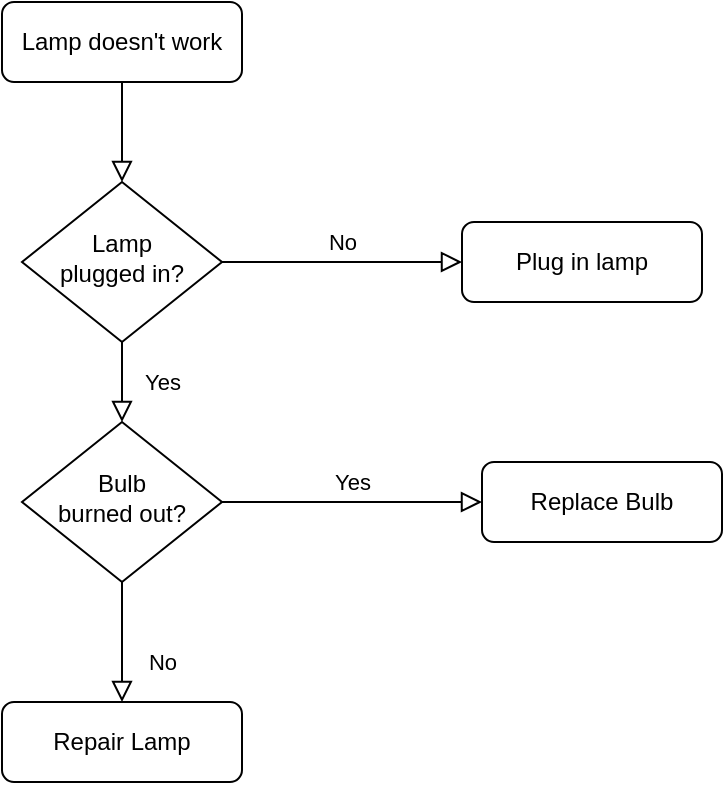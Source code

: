 <mxfile version="21.7.5" type="github" pages="2">
  <diagram id="C5RBs43oDa-KdzZeNtuy" name="Page-1">
    <mxGraphModel dx="1050" dy="566" grid="1" gridSize="10" guides="1" tooltips="1" connect="1" arrows="1" fold="1" page="1" pageScale="1" pageWidth="827" pageHeight="1169" math="0" shadow="0">
      <root>
        <mxCell id="WIyWlLk6GJQsqaUBKTNV-0" />
        <mxCell id="WIyWlLk6GJQsqaUBKTNV-1" parent="WIyWlLk6GJQsqaUBKTNV-0" />
        <mxCell id="WIyWlLk6GJQsqaUBKTNV-2" value="" style="rounded=0;html=1;jettySize=auto;orthogonalLoop=1;fontSize=11;endArrow=block;endFill=0;endSize=8;strokeWidth=1;shadow=0;labelBackgroundColor=none;edgeStyle=orthogonalEdgeStyle;" parent="WIyWlLk6GJQsqaUBKTNV-1" source="WIyWlLk6GJQsqaUBKTNV-3" target="WIyWlLk6GJQsqaUBKTNV-6" edge="1">
          <mxGeometry relative="1" as="geometry" />
        </mxCell>
        <mxCell id="WIyWlLk6GJQsqaUBKTNV-3" value="Lamp doesn&#39;t work" style="rounded=1;whiteSpace=wrap;html=1;fontSize=12;glass=0;strokeWidth=1;shadow=0;" parent="WIyWlLk6GJQsqaUBKTNV-1" vertex="1">
          <mxGeometry x="160" y="80" width="120" height="40" as="geometry" />
        </mxCell>
        <mxCell id="WIyWlLk6GJQsqaUBKTNV-4" value="Yes" style="rounded=0;html=1;jettySize=auto;orthogonalLoop=1;fontSize=11;endArrow=block;endFill=0;endSize=8;strokeWidth=1;shadow=0;labelBackgroundColor=none;edgeStyle=orthogonalEdgeStyle;" parent="WIyWlLk6GJQsqaUBKTNV-1" source="WIyWlLk6GJQsqaUBKTNV-6" target="WIyWlLk6GJQsqaUBKTNV-10" edge="1">
          <mxGeometry y="20" relative="1" as="geometry">
            <mxPoint as="offset" />
          </mxGeometry>
        </mxCell>
        <mxCell id="WIyWlLk6GJQsqaUBKTNV-5" value="No" style="edgeStyle=orthogonalEdgeStyle;rounded=0;html=1;jettySize=auto;orthogonalLoop=1;fontSize=11;endArrow=block;endFill=0;endSize=8;strokeWidth=1;shadow=0;labelBackgroundColor=none;" parent="WIyWlLk6GJQsqaUBKTNV-1" source="WIyWlLk6GJQsqaUBKTNV-6" target="WIyWlLk6GJQsqaUBKTNV-7" edge="1">
          <mxGeometry y="10" relative="1" as="geometry">
            <mxPoint as="offset" />
          </mxGeometry>
        </mxCell>
        <mxCell id="WIyWlLk6GJQsqaUBKTNV-6" value="Lamp&lt;br&gt;plugged in?" style="rhombus;whiteSpace=wrap;html=1;shadow=0;fontFamily=Helvetica;fontSize=12;align=center;strokeWidth=1;spacing=6;spacingTop=-4;" parent="WIyWlLk6GJQsqaUBKTNV-1" vertex="1">
          <mxGeometry x="170" y="170" width="100" height="80" as="geometry" />
        </mxCell>
        <mxCell id="WIyWlLk6GJQsqaUBKTNV-7" value="Plug in lamp" style="rounded=1;whiteSpace=wrap;html=1;fontSize=12;glass=0;strokeWidth=1;shadow=0;" parent="WIyWlLk6GJQsqaUBKTNV-1" vertex="1">
          <mxGeometry x="390" y="190" width="120" height="40" as="geometry" />
        </mxCell>
        <mxCell id="WIyWlLk6GJQsqaUBKTNV-8" value="No" style="rounded=0;html=1;jettySize=auto;orthogonalLoop=1;fontSize=11;endArrow=block;endFill=0;endSize=8;strokeWidth=1;shadow=0;labelBackgroundColor=none;edgeStyle=orthogonalEdgeStyle;" parent="WIyWlLk6GJQsqaUBKTNV-1" source="WIyWlLk6GJQsqaUBKTNV-10" target="WIyWlLk6GJQsqaUBKTNV-11" edge="1">
          <mxGeometry x="0.333" y="20" relative="1" as="geometry">
            <mxPoint as="offset" />
          </mxGeometry>
        </mxCell>
        <mxCell id="WIyWlLk6GJQsqaUBKTNV-9" value="Yes" style="edgeStyle=orthogonalEdgeStyle;rounded=0;html=1;jettySize=auto;orthogonalLoop=1;fontSize=11;endArrow=block;endFill=0;endSize=8;strokeWidth=1;shadow=0;labelBackgroundColor=none;" parent="WIyWlLk6GJQsqaUBKTNV-1" source="WIyWlLk6GJQsqaUBKTNV-10" target="WIyWlLk6GJQsqaUBKTNV-12" edge="1">
          <mxGeometry y="10" relative="1" as="geometry">
            <mxPoint as="offset" />
          </mxGeometry>
        </mxCell>
        <mxCell id="WIyWlLk6GJQsqaUBKTNV-10" value="Bulb&lt;br&gt;burned out?" style="rhombus;whiteSpace=wrap;html=1;shadow=0;fontFamily=Helvetica;fontSize=12;align=center;strokeWidth=1;spacing=6;spacingTop=-4;" parent="WIyWlLk6GJQsqaUBKTNV-1" vertex="1">
          <mxGeometry x="170" y="290" width="100" height="80" as="geometry" />
        </mxCell>
        <mxCell id="WIyWlLk6GJQsqaUBKTNV-11" value="Repair Lamp" style="rounded=1;whiteSpace=wrap;html=1;fontSize=12;glass=0;strokeWidth=1;shadow=0;" parent="WIyWlLk6GJQsqaUBKTNV-1" vertex="1">
          <mxGeometry x="160" y="430" width="120" height="40" as="geometry" />
        </mxCell>
        <mxCell id="WIyWlLk6GJQsqaUBKTNV-12" value="Replace Bulb" style="rounded=1;whiteSpace=wrap;html=1;fontSize=12;glass=0;strokeWidth=1;shadow=0;" parent="WIyWlLk6GJQsqaUBKTNV-1" vertex="1">
          <mxGeometry x="400" y="310" width="120" height="40" as="geometry" />
        </mxCell>
      </root>
    </mxGraphModel>
  </diagram>
  <diagram id="FDioKCr2nO5nUcp54in3" name="Page-2">
    <mxGraphModel dx="2577" dy="943" grid="1" gridSize="10" guides="1" tooltips="1" connect="1" arrows="1" fold="1" page="1" pageScale="1" pageWidth="827" pageHeight="1169" math="0" shadow="0">
      <root>
        <mxCell id="0" />
        <mxCell id="1" parent="0" />
        <mxCell id="IO8sLqoogdFQo4tIRXj0-21" style="edgeStyle=orthogonalEdgeStyle;rounded=0;orthogonalLoop=1;jettySize=auto;html=1;entryX=0.5;entryY=0;entryDx=0;entryDy=0;entryPerimeter=0;" edge="1" parent="1" source="IO8sLqoogdFQo4tIRXj0-1" target="IO8sLqoogdFQo4tIRXj0-20">
          <mxGeometry relative="1" as="geometry">
            <Array as="points">
              <mxPoint x="640" y="800" />
              <mxPoint x="800" y="800" />
              <mxPoint x="800" y="750" />
            </Array>
          </mxGeometry>
        </mxCell>
        <mxCell id="IO8sLqoogdFQo4tIRXj0-1" value="Login" style="ellipse;whiteSpace=wrap;html=1;" vertex="1" parent="1">
          <mxGeometry x="570" y="490" width="120" height="80" as="geometry" />
        </mxCell>
        <mxCell id="IO8sLqoogdFQo4tIRXj0-4" value="" style="edgeStyle=orthogonalEdgeStyle;rounded=0;orthogonalLoop=1;jettySize=auto;html=1;" edge="1" parent="1" source="IO8sLqoogdFQo4tIRXj0-2" target="IO8sLqoogdFQo4tIRXj0-3">
          <mxGeometry relative="1" as="geometry" />
        </mxCell>
        <mxCell id="IO8sLqoogdFQo4tIRXj0-2" value="Saytni Umumiy Qismi" style="rounded=0;whiteSpace=wrap;html=1;" vertex="1" parent="1">
          <mxGeometry x="275.5" y="40" width="129" height="60" as="geometry" />
        </mxCell>
        <mxCell id="IO8sLqoogdFQo4tIRXj0-6" value="" style="edgeStyle=orthogonalEdgeStyle;rounded=0;orthogonalLoop=1;jettySize=auto;html=1;" edge="1" parent="1" source="IO8sLqoogdFQo4tIRXj0-3" target="IO8sLqoogdFQo4tIRXj0-5">
          <mxGeometry relative="1" as="geometry" />
        </mxCell>
        <mxCell id="IO8sLqoogdFQo4tIRXj0-3" value="Mashinlarni ko&#39;zdan kechirsh" style="whiteSpace=wrap;html=1;rounded=0;" vertex="1" parent="1">
          <mxGeometry x="280" y="180" width="120" height="60" as="geometry" />
        </mxCell>
        <mxCell id="IO8sLqoogdFQo4tIRXj0-8" value="" style="edgeStyle=orthogonalEdgeStyle;rounded=0;orthogonalLoop=1;jettySize=auto;html=1;" edge="1" parent="1" source="IO8sLqoogdFQo4tIRXj0-5" target="IO8sLqoogdFQo4tIRXj0-11">
          <mxGeometry relative="1" as="geometry">
            <mxPoint x="630" y="350" as="targetPoint" />
            <Array as="points">
              <mxPoint x="560" y="350" />
              <mxPoint x="560" y="350" />
            </Array>
          </mxGeometry>
        </mxCell>
        <mxCell id="IO8sLqoogdFQo4tIRXj0-18" value="" style="edgeStyle=orthogonalEdgeStyle;rounded=0;orthogonalLoop=1;jettySize=auto;html=1;" edge="1" parent="1" source="IO8sLqoogdFQo4tIRXj0-5" target="IO8sLqoogdFQo4tIRXj0-17">
          <mxGeometry relative="1" as="geometry" />
        </mxCell>
        <mxCell id="IO8sLqoogdFQo4tIRXj0-5" value="" style="rhombus;whiteSpace=wrap;html=1;rounded=0;" vertex="1" parent="1">
          <mxGeometry x="300" y="310" width="80" height="80" as="geometry" />
        </mxCell>
        <mxCell id="IO8sLqoogdFQo4tIRXj0-9" value="Xaridorga yoqsa &quot;Buy Now&quot; tugmasini bosadi va keyingi oynaga o&#39;tadi" style="text;html=1;strokeColor=none;fillColor=none;align=center;verticalAlign=middle;whiteSpace=wrap;rounded=0;" vertex="1" parent="1">
          <mxGeometry x="400" y="300" width="176" height="30" as="geometry" />
        </mxCell>
        <mxCell id="IO8sLqoogdFQo4tIRXj0-13" value="" style="edgeStyle=orthogonalEdgeStyle;rounded=0;orthogonalLoop=1;jettySize=auto;html=1;" edge="1" parent="1" source="IO8sLqoogdFQo4tIRXj0-11" target="IO8sLqoogdFQo4tIRXj0-12">
          <mxGeometry relative="1" as="geometry" />
        </mxCell>
        <mxCell id="IO8sLqoogdFQo4tIRXj0-14" style="edgeStyle=orthogonalEdgeStyle;rounded=0;orthogonalLoop=1;jettySize=auto;html=1;entryX=0.5;entryY=0;entryDx=0;entryDy=0;" edge="1" parent="1" source="IO8sLqoogdFQo4tIRXj0-11" target="IO8sLqoogdFQo4tIRXj0-1">
          <mxGeometry relative="1" as="geometry" />
        </mxCell>
        <mxCell id="IO8sLqoogdFQo4tIRXj0-11" value="" style="rhombus;whiteSpace=wrap;html=1;" vertex="1" parent="1">
          <mxGeometry x="590" y="310" width="80" height="80" as="geometry" />
        </mxCell>
        <mxCell id="IO8sLqoogdFQo4tIRXj0-25" value="" style="edgeStyle=orthogonalEdgeStyle;rounded=0;orthogonalLoop=1;jettySize=auto;html=1;" edge="1" parent="1" source="IO8sLqoogdFQo4tIRXj0-12" target="IO8sLqoogdFQo4tIRXj0-24">
          <mxGeometry relative="1" as="geometry">
            <Array as="points">
              <mxPoint x="1180" y="350" />
              <mxPoint x="1180" y="350" />
            </Array>
          </mxGeometry>
        </mxCell>
        <mxCell id="IO8sLqoogdFQo4tIRXj0-12" value="Registratsiya&amp;nbsp;" style="ellipse;whiteSpace=wrap;html=1;" vertex="1" parent="1">
          <mxGeometry x="920" y="310" width="110" height="80" as="geometry" />
        </mxCell>
        <mxCell id="IO8sLqoogdFQo4tIRXj0-15" value="Accounti bo&#39;lsa&amp;nbsp;" style="text;html=1;strokeColor=none;fillColor=none;align=center;verticalAlign=middle;whiteSpace=wrap;rounded=0;" vertex="1" parent="1">
          <mxGeometry x="560" y="420" width="60" height="30" as="geometry" />
        </mxCell>
        <mxCell id="IO8sLqoogdFQo4tIRXj0-16" value="Acounti bo&#39;lmasa&amp;nbsp;" style="text;html=1;strokeColor=none;fillColor=none;align=center;verticalAlign=middle;whiteSpace=wrap;rounded=0;" vertex="1" parent="1">
          <mxGeometry x="740" y="310" width="60" height="30" as="geometry" />
        </mxCell>
        <mxCell id="IO8sLqoogdFQo4tIRXj0-31" style="edgeStyle=orthogonalEdgeStyle;rounded=0;orthogonalLoop=1;jettySize=auto;html=1;entryX=0;entryY=0.25;entryDx=0;entryDy=0;" edge="1" parent="1" source="IO8sLqoogdFQo4tIRXj0-17" target="IO8sLqoogdFQo4tIRXj0-3">
          <mxGeometry relative="1" as="geometry">
            <Array as="points">
              <mxPoint x="-10" y="195" />
            </Array>
          </mxGeometry>
        </mxCell>
        <mxCell id="IO8sLqoogdFQo4tIRXj0-17" value="Boshqa variantlarni ko&#39;rish&amp;nbsp;" style="whiteSpace=wrap;html=1;rounded=0;" vertex="1" parent="1">
          <mxGeometry x="-70" y="320" width="120" height="60" as="geometry" />
        </mxCell>
        <mxCell id="IO8sLqoogdFQo4tIRXj0-19" value="tallagan mashinasi yoqmasa&amp;nbsp;" style="text;html=1;strokeColor=none;fillColor=none;align=center;verticalAlign=middle;whiteSpace=wrap;rounded=0;" vertex="1" parent="1">
          <mxGeometry x="120" y="310" width="140" height="30" as="geometry" />
        </mxCell>
        <mxCell id="IO8sLqoogdFQo4tIRXj0-23" value="" style="edgeStyle=orthogonalEdgeStyle;rounded=0;orthogonalLoop=1;jettySize=auto;html=1;" edge="1" parent="1" source="IO8sLqoogdFQo4tIRXj0-20" target="IO8sLqoogdFQo4tIRXj0-22">
          <mxGeometry relative="1" as="geometry" />
        </mxCell>
        <mxCell id="IO8sLqoogdFQo4tIRXj0-20" value="MYSQL" style="shape=cylinder3;whiteSpace=wrap;html=1;boundedLbl=1;backgroundOutline=1;size=15;" vertex="1" parent="1">
          <mxGeometry x="780" y="750" width="60" height="80" as="geometry" />
        </mxCell>
        <mxCell id="IO8sLqoogdFQo4tIRXj0-26" style="edgeStyle=orthogonalEdgeStyle;rounded=0;orthogonalLoop=1;jettySize=auto;html=1;entryX=0.5;entryY=1;entryDx=0;entryDy=0;" edge="1" parent="1" source="IO8sLqoogdFQo4tIRXj0-22" target="IO8sLqoogdFQo4tIRXj0-24">
          <mxGeometry relative="1" as="geometry" />
        </mxCell>
        <mxCell id="IO8sLqoogdFQo4tIRXj0-28" style="edgeStyle=orthogonalEdgeStyle;rounded=0;orthogonalLoop=1;jettySize=auto;html=1;entryX=0.411;entryY=1.012;entryDx=0;entryDy=0;entryPerimeter=0;" edge="1" parent="1" source="IO8sLqoogdFQo4tIRXj0-22" target="IO8sLqoogdFQo4tIRXj0-12">
          <mxGeometry relative="1" as="geometry">
            <Array as="points">
              <mxPoint x="965" y="510" />
              <mxPoint x="965" y="510" />
            </Array>
          </mxGeometry>
        </mxCell>
        <mxCell id="IO8sLqoogdFQo4tIRXj0-22" value="Castumerni tekshirish" style="rhombus;whiteSpace=wrap;html=1;" vertex="1" parent="1">
          <mxGeometry x="1030" y="550" width="100" height="80" as="geometry" />
        </mxCell>
        <mxCell id="IO8sLqoogdFQo4tIRXj0-24" value="Shaxsiy oyna ochiladi&amp;nbsp;" style="whiteSpace=wrap;html=1;" vertex="1" parent="1">
          <mxGeometry x="1220" y="320" width="120" height="60" as="geometry" />
        </mxCell>
        <mxCell id="IO8sLqoogdFQo4tIRXj0-27" value="Agar castumerni malumotlari bazada bo&#39;lsa&amp;nbsp;" style="text;html=1;strokeColor=none;fillColor=none;align=center;verticalAlign=middle;whiteSpace=wrap;rounded=0;" vertex="1" parent="1">
          <mxGeometry x="1110" y="510" width="160" height="30" as="geometry" />
        </mxCell>
        <mxCell id="IO8sLqoogdFQo4tIRXj0-29" value="Agar malumotlari mos kelmasa&amp;nbsp;" style="text;html=1;strokeColor=none;fillColor=none;align=center;verticalAlign=middle;whiteSpace=wrap;rounded=0;" vertex="1" parent="1">
          <mxGeometry x="840" y="480" width="110" height="30" as="geometry" />
        </mxCell>
      </root>
    </mxGraphModel>
  </diagram>
</mxfile>

